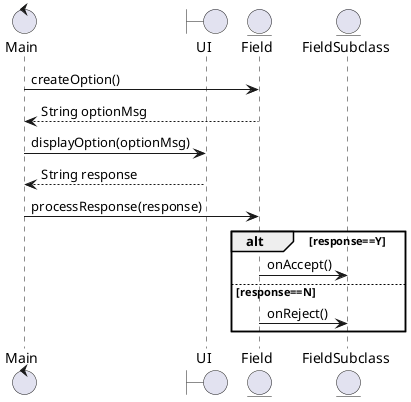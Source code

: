 @startuml
control       Main       as Main
boundary      UI          as UI
entity        Field       as Field
entity        FieldSubclass      as Sub


Main -> Field : createOption()
Field --> Main : String optionMsg
Main -> UI  : displayOption(optionMsg)
UI --> Main : String response
Main -> Field  : processResponse(response)
alt response==Y
Field -> Sub  : onAccept()
else response==N
Field -> Sub : onReject()
end

@enduml